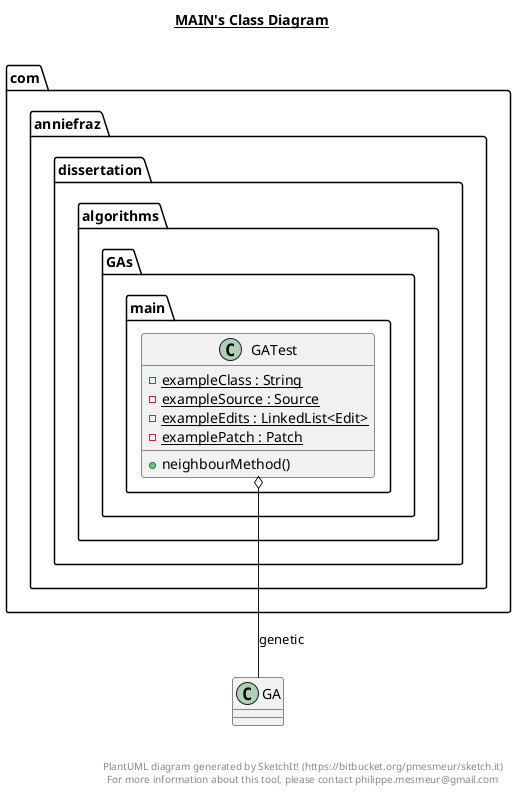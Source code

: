 @startuml

title __MAIN's Class Diagram__\n

  package com.anniefraz.dissertation.algorithms.GAs.main {
    class GATest {
        {static} - exampleClass : String
        {static} - exampleSource : Source
        {static} - exampleEdits : LinkedList<Edit>
        {static} - examplePatch : Patch
        + neighbourMethod()
    }
  }
  

  GATest o-- GA : genetic


right footer


PlantUML diagram generated by SketchIt! (https://bitbucket.org/pmesmeur/sketch.it)
For more information about this tool, please contact philippe.mesmeur@gmail.com
endfooter

@enduml
